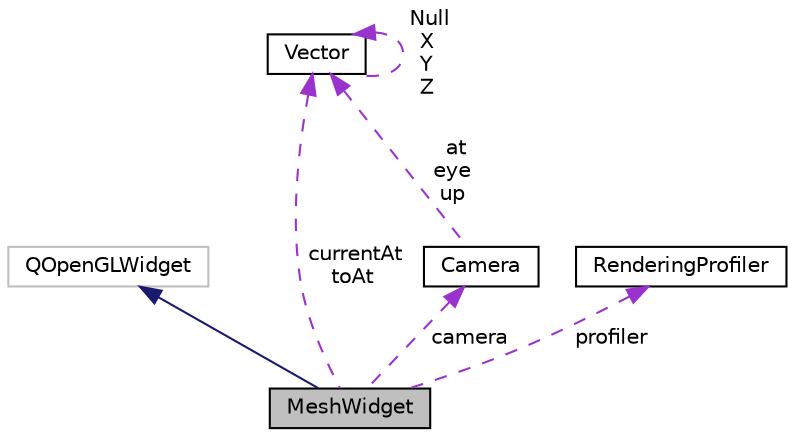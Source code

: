 digraph "MeshWidget"
{
 // LATEX_PDF_SIZE
  edge [fontname="Helvetica",fontsize="10",labelfontname="Helvetica",labelfontsize="10"];
  node [fontname="Helvetica",fontsize="10",shape=record];
  Node1 [label="MeshWidget",height=0.2,width=0.4,color="black", fillcolor="grey75", style="filled", fontcolor="black",tooltip=" "];
  Node2 -> Node1 [dir="back",color="midnightblue",fontsize="10",style="solid",fontname="Helvetica"];
  Node2 [label="QOpenGLWidget",height=0.2,width=0.4,color="grey75", fillcolor="white", style="filled",tooltip=" "];
  Node3 -> Node1 [dir="back",color="darkorchid3",fontsize="10",style="dashed",label=" camera" ,fontname="Helvetica"];
  Node3 [label="Camera",height=0.2,width=0.4,color="black", fillcolor="white", style="filled",URL="$class_camera.html",tooltip="Core camera class."];
  Node4 -> Node3 [dir="back",color="darkorchid3",fontsize="10",style="dashed",label=" at\neye\nup" ,fontname="Helvetica"];
  Node4 [label="Vector",height=0.2,width=0.4,color="black", fillcolor="white", style="filled",URL="$class_vector.html",tooltip="Vectors in three dimensions."];
  Node4 -> Node4 [dir="back",color="darkorchid3",fontsize="10",style="dashed",label=" Null\nX\nY\nZ" ,fontname="Helvetica"];
  Node4 -> Node1 [dir="back",color="darkorchid3",fontsize="10",style="dashed",label=" currentAt\ntoAt" ,fontname="Helvetica"];
  Node5 -> Node1 [dir="back",color="darkorchid3",fontsize="10",style="dashed",label=" profiler" ,fontname="Helvetica"];
  Node5 [label="RenderingProfiler",height=0.2,width=0.4,color="black", fillcolor="white", style="filled",URL="$class_rendering_profiler.html",tooltip=" "];
}
